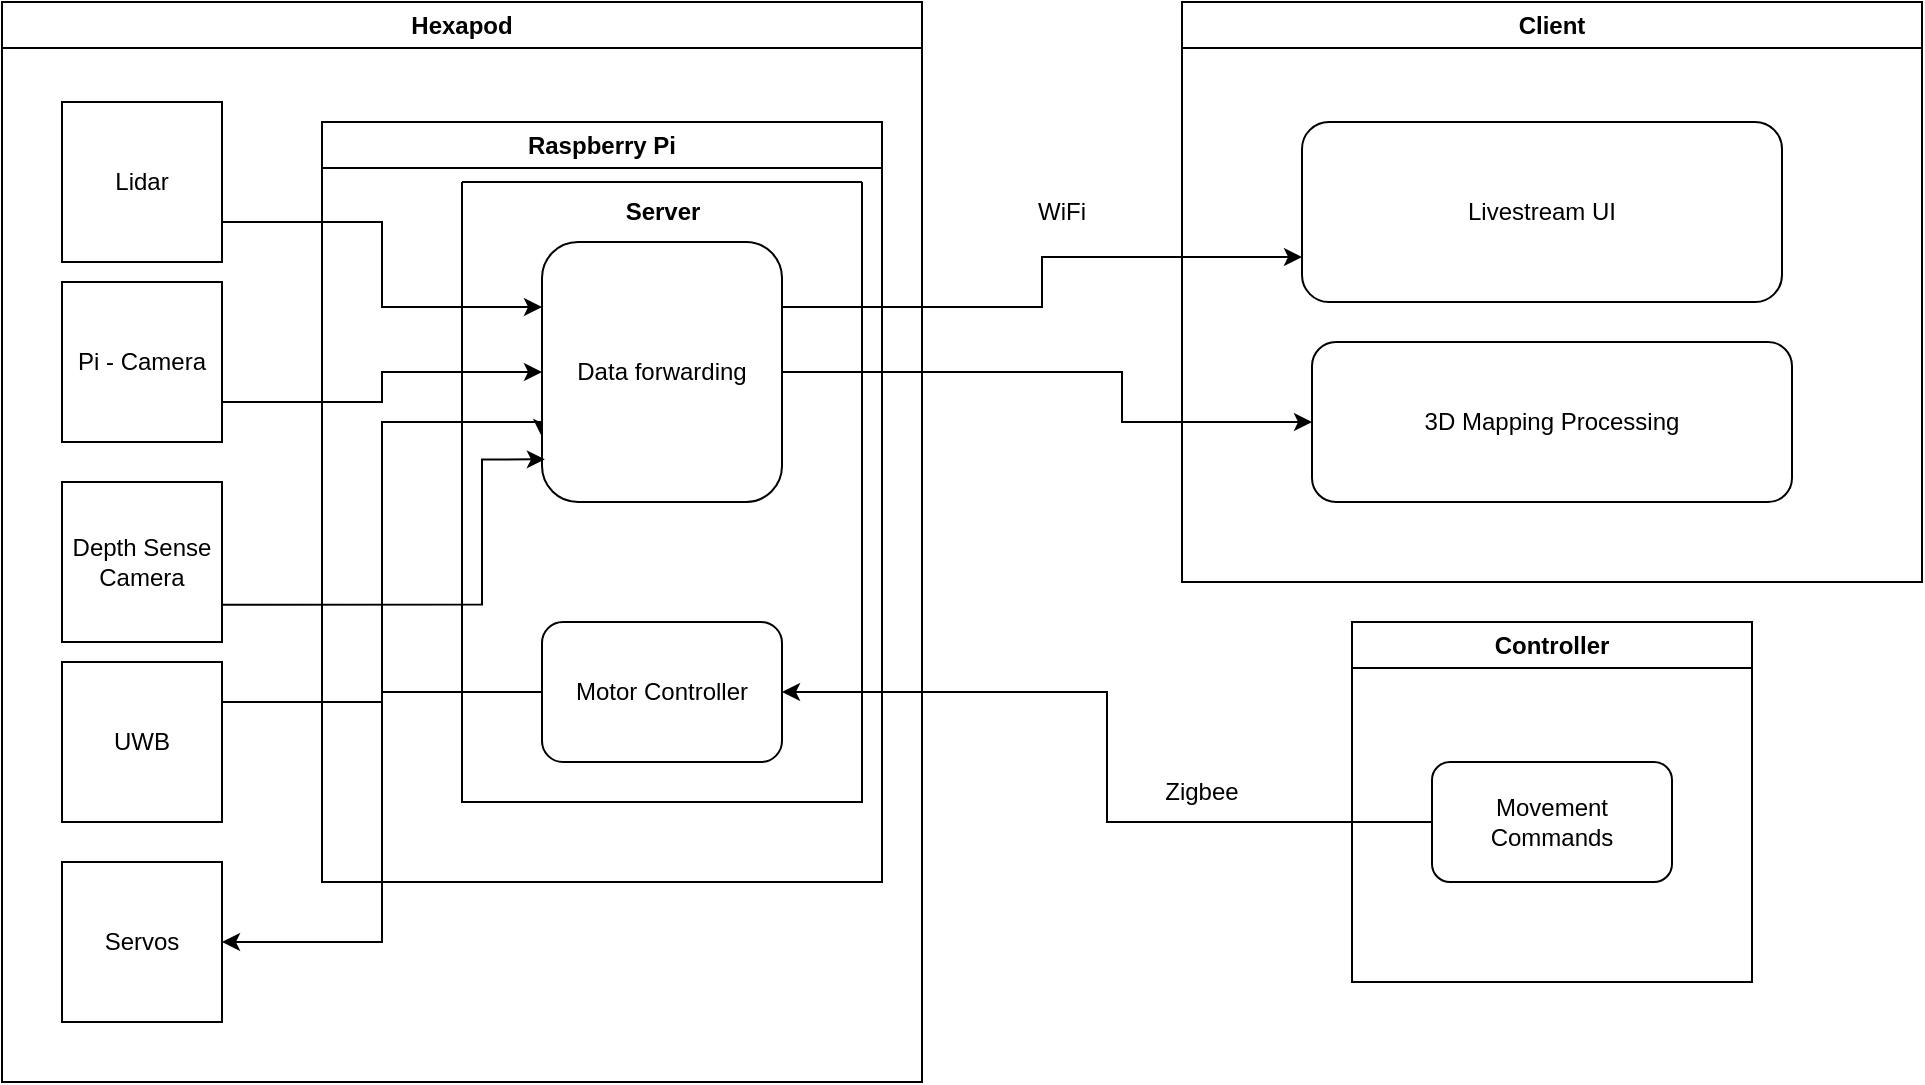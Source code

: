 <mxfile version="26.0.9">
  <diagram name="Page-1" id="GjRCN151Grqaueiy4_Nm">
    <mxGraphModel dx="1046" dy="781" grid="1" gridSize="10" guides="1" tooltips="1" connect="1" arrows="1" fold="1" page="1" pageScale="1" pageWidth="850" pageHeight="1100" math="0" shadow="0">
      <root>
        <mxCell id="0" />
        <mxCell id="1" parent="0" />
        <mxCell id="pIp2fCs_k1ny-_KFwzoE-2" value="Hexapod" style="swimlane;whiteSpace=wrap;html=1;" parent="1" vertex="1">
          <mxGeometry x="180" y="110" width="460" height="540" as="geometry" />
        </mxCell>
        <mxCell id="238J0TzQV8tkLSNrnMts-4" style="edgeStyle=orthogonalEdgeStyle;rounded=0;orthogonalLoop=1;jettySize=auto;html=1;exitX=1;exitY=0.75;exitDx=0;exitDy=0;entryX=0;entryY=0.25;entryDx=0;entryDy=0;" parent="pIp2fCs_k1ny-_KFwzoE-2" source="pIp2fCs_k1ny-_KFwzoE-5" target="pIp2fCs_k1ny-_KFwzoE-9" edge="1">
          <mxGeometry relative="1" as="geometry" />
        </mxCell>
        <mxCell id="pIp2fCs_k1ny-_KFwzoE-5" value="Lidar" style="whiteSpace=wrap;html=1;aspect=fixed;" parent="pIp2fCs_k1ny-_KFwzoE-2" vertex="1">
          <mxGeometry x="30" y="50" width="80" height="80" as="geometry" />
        </mxCell>
        <mxCell id="238J0TzQV8tkLSNrnMts-3" style="edgeStyle=orthogonalEdgeStyle;rounded=0;orthogonalLoop=1;jettySize=auto;html=1;exitX=1;exitY=0.75;exitDx=0;exitDy=0;" parent="pIp2fCs_k1ny-_KFwzoE-2" source="pIp2fCs_k1ny-_KFwzoE-6" target="pIp2fCs_k1ny-_KFwzoE-9" edge="1">
          <mxGeometry relative="1" as="geometry" />
        </mxCell>
        <mxCell id="pIp2fCs_k1ny-_KFwzoE-6" value="Pi - Camera" style="whiteSpace=wrap;html=1;aspect=fixed;" parent="pIp2fCs_k1ny-_KFwzoE-2" vertex="1">
          <mxGeometry x="30" y="140" width="80" height="80" as="geometry" />
        </mxCell>
        <mxCell id="238J0TzQV8tkLSNrnMts-2" style="edgeStyle=orthogonalEdgeStyle;rounded=0;orthogonalLoop=1;jettySize=auto;html=1;exitX=1;exitY=0.25;exitDx=0;exitDy=0;entryX=0;entryY=0.75;entryDx=0;entryDy=0;" parent="pIp2fCs_k1ny-_KFwzoE-2" source="pIp2fCs_k1ny-_KFwzoE-7" target="pIp2fCs_k1ny-_KFwzoE-9" edge="1">
          <mxGeometry relative="1" as="geometry">
            <Array as="points">
              <mxPoint x="190" y="350" />
              <mxPoint x="190" y="210" />
              <mxPoint x="270" y="210" />
            </Array>
          </mxGeometry>
        </mxCell>
        <mxCell id="pIp2fCs_k1ny-_KFwzoE-7" value="UWB" style="whiteSpace=wrap;html=1;aspect=fixed;" parent="pIp2fCs_k1ny-_KFwzoE-2" vertex="1">
          <mxGeometry x="30" y="330" width="80" height="80" as="geometry" />
        </mxCell>
        <mxCell id="pIp2fCs_k1ny-_KFwzoE-8" value="Servos" style="whiteSpace=wrap;html=1;aspect=fixed;" parent="pIp2fCs_k1ny-_KFwzoE-2" vertex="1">
          <mxGeometry x="30" y="430" width="80" height="80" as="geometry" />
        </mxCell>
        <mxCell id="pIp2fCs_k1ny-_KFwzoE-4" value="Raspberry Pi" style="swimlane;whiteSpace=wrap;html=1;" parent="pIp2fCs_k1ny-_KFwzoE-2" vertex="1">
          <mxGeometry x="160" y="60" width="280" height="380" as="geometry" />
        </mxCell>
        <mxCell id="pIp2fCs_k1ny-_KFwzoE-9" value="Data forwarding" style="rounded=1;whiteSpace=wrap;html=1;" parent="pIp2fCs_k1ny-_KFwzoE-4" vertex="1">
          <mxGeometry x="110" y="60" width="120" height="130" as="geometry" />
        </mxCell>
        <mxCell id="pIp2fCs_k1ny-_KFwzoE-15" value="Motor Controller" style="rounded=1;whiteSpace=wrap;html=1;" parent="pIp2fCs_k1ny-_KFwzoE-4" vertex="1">
          <mxGeometry x="110" y="250" width="120" height="70" as="geometry" />
        </mxCell>
        <mxCell id="238J0TzQV8tkLSNrnMts-15" style="edgeStyle=orthogonalEdgeStyle;rounded=0;orthogonalLoop=1;jettySize=auto;html=1;exitX=1;exitY=0.5;exitDx=0;exitDy=0;entryX=0.012;entryY=0.836;entryDx=0;entryDy=0;entryPerimeter=0;" parent="pIp2fCs_k1ny-_KFwzoE-4" target="pIp2fCs_k1ny-_KFwzoE-9" edge="1">
          <mxGeometry relative="1" as="geometry">
            <mxPoint x="-73" y="241.34" as="sourcePoint" />
            <mxPoint x="84" y="170.0" as="targetPoint" />
            <Array as="points">
              <mxPoint x="80" y="241" />
              <mxPoint x="80" y="169" />
            </Array>
          </mxGeometry>
        </mxCell>
        <mxCell id="aCL7MEi6_8roGodADfYx-2" value="" style="swimlane;startSize=0;" vertex="1" parent="pIp2fCs_k1ny-_KFwzoE-4">
          <mxGeometry x="70" y="30" width="200" height="310" as="geometry" />
        </mxCell>
        <mxCell id="aCL7MEi6_8roGodADfYx-3" value="Server" style="text;html=1;align=center;verticalAlign=middle;resizable=0;points=[];autosize=1;strokeColor=none;fillColor=none;fontStyle=1" vertex="1" parent="aCL7MEi6_8roGodADfYx-2">
          <mxGeometry x="70" width="60" height="30" as="geometry" />
        </mxCell>
        <mxCell id="238J0TzQV8tkLSNrnMts-7" style="edgeStyle=orthogonalEdgeStyle;rounded=0;orthogonalLoop=1;jettySize=auto;html=1;entryX=1;entryY=0.5;entryDx=0;entryDy=0;" parent="pIp2fCs_k1ny-_KFwzoE-2" source="pIp2fCs_k1ny-_KFwzoE-15" target="pIp2fCs_k1ny-_KFwzoE-8" edge="1">
          <mxGeometry relative="1" as="geometry" />
        </mxCell>
        <mxCell id="238J0TzQV8tkLSNrnMts-14" value="Depth Sense&lt;div&gt;Camera&lt;/div&gt;" style="whiteSpace=wrap;html=1;aspect=fixed;" parent="pIp2fCs_k1ny-_KFwzoE-2" vertex="1">
          <mxGeometry x="30" y="240" width="80" height="80" as="geometry" />
        </mxCell>
        <mxCell id="pIp2fCs_k1ny-_KFwzoE-3" value="Client" style="swimlane;whiteSpace=wrap;html=1;" parent="1" vertex="1">
          <mxGeometry x="770" y="110" width="370" height="290" as="geometry" />
        </mxCell>
        <mxCell id="pIp2fCs_k1ny-_KFwzoE-22" value="Livestream UI" style="rounded=1;whiteSpace=wrap;html=1;" parent="pIp2fCs_k1ny-_KFwzoE-3" vertex="1">
          <mxGeometry x="60" y="60" width="240" height="90" as="geometry" />
        </mxCell>
        <mxCell id="pIp2fCs_k1ny-_KFwzoE-23" value="3D Mapping Processing" style="rounded=1;whiteSpace=wrap;html=1;" parent="pIp2fCs_k1ny-_KFwzoE-3" vertex="1">
          <mxGeometry x="65" y="170" width="240" height="80" as="geometry" />
        </mxCell>
        <mxCell id="238J0TzQV8tkLSNrnMts-5" style="edgeStyle=orthogonalEdgeStyle;rounded=0;orthogonalLoop=1;jettySize=auto;html=1;" parent="1" source="pIp2fCs_k1ny-_KFwzoE-9" target="pIp2fCs_k1ny-_KFwzoE-23" edge="1">
          <mxGeometry relative="1" as="geometry">
            <Array as="points">
              <mxPoint x="740" y="295" />
              <mxPoint x="740" y="320" />
            </Array>
          </mxGeometry>
        </mxCell>
        <mxCell id="238J0TzQV8tkLSNrnMts-6" style="edgeStyle=orthogonalEdgeStyle;rounded=0;orthogonalLoop=1;jettySize=auto;html=1;exitX=1;exitY=0.25;exitDx=0;exitDy=0;entryX=0;entryY=0.75;entryDx=0;entryDy=0;" parent="1" source="pIp2fCs_k1ny-_KFwzoE-9" target="pIp2fCs_k1ny-_KFwzoE-22" edge="1">
          <mxGeometry relative="1" as="geometry" />
        </mxCell>
        <mxCell id="238J0TzQV8tkLSNrnMts-8" value="Controller" style="swimlane;whiteSpace=wrap;html=1;" parent="1" vertex="1">
          <mxGeometry x="855" y="420" width="200" height="180" as="geometry" />
        </mxCell>
        <mxCell id="238J0TzQV8tkLSNrnMts-9" value="Movement Commands" style="rounded=1;whiteSpace=wrap;html=1;" parent="238J0TzQV8tkLSNrnMts-8" vertex="1">
          <mxGeometry x="40" y="70" width="120" height="60" as="geometry" />
        </mxCell>
        <mxCell id="238J0TzQV8tkLSNrnMts-11" value="WiFi" style="text;html=1;align=center;verticalAlign=middle;whiteSpace=wrap;rounded=0;" parent="1" vertex="1">
          <mxGeometry x="680" y="200" width="60" height="30" as="geometry" />
        </mxCell>
        <mxCell id="238J0TzQV8tkLSNrnMts-12" value="Zigbee" style="text;html=1;align=center;verticalAlign=middle;whiteSpace=wrap;rounded=0;" parent="1" vertex="1">
          <mxGeometry x="750" y="490" width="60" height="30" as="geometry" />
        </mxCell>
        <mxCell id="238J0TzQV8tkLSNrnMts-13" style="edgeStyle=orthogonalEdgeStyle;rounded=0;orthogonalLoop=1;jettySize=auto;html=1;exitX=0;exitY=0.5;exitDx=0;exitDy=0;entryX=1;entryY=0.5;entryDx=0;entryDy=0;" parent="1" source="238J0TzQV8tkLSNrnMts-9" target="pIp2fCs_k1ny-_KFwzoE-15" edge="1">
          <mxGeometry relative="1" as="geometry" />
        </mxCell>
      </root>
    </mxGraphModel>
  </diagram>
</mxfile>
